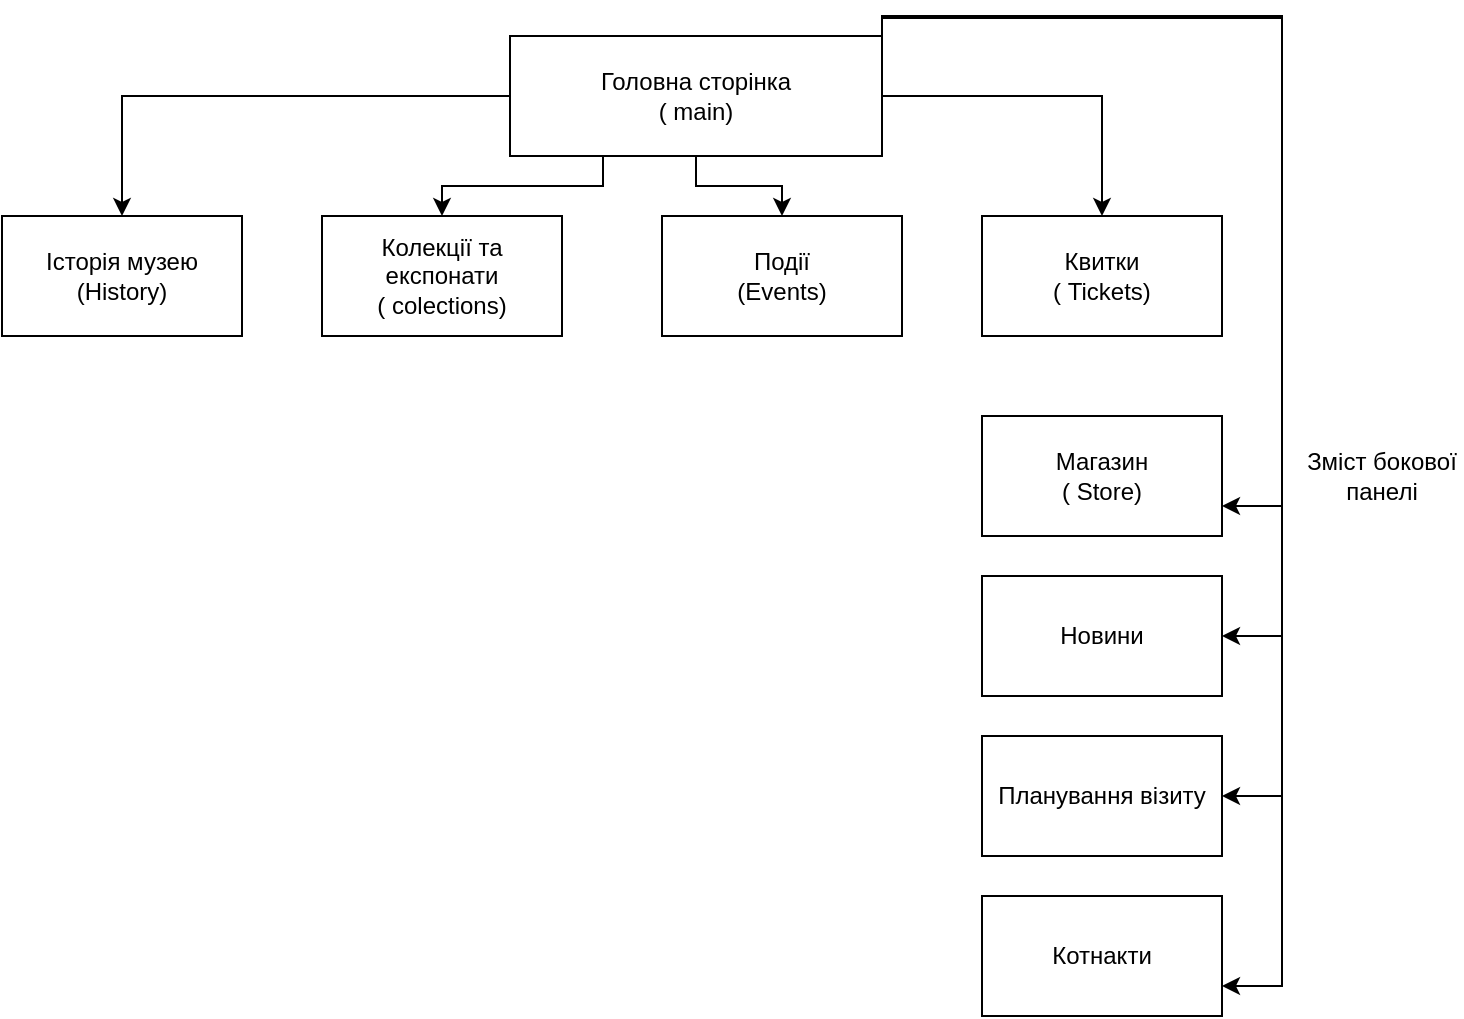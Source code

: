 <mxfile version="23.0.2" type="device" pages="2">
  <diagram name="Страница — 1" id="Zv_nM-1I9QrOhPeVmtxr">
    <mxGraphModel dx="934" dy="525" grid="1" gridSize="10" guides="1" tooltips="1" connect="1" arrows="1" fold="1" page="1" pageScale="1" pageWidth="827" pageHeight="1169" math="0" shadow="0">
      <root>
        <mxCell id="0" />
        <mxCell id="1" parent="0" />
        <mxCell id="BcIPAZ3f715Rx29419tN-1" value="Головна сторінка&lt;br&gt;( main)" style="rounded=0;whiteSpace=wrap;html=1;" vertex="1" parent="1">
          <mxGeometry x="304" y="40" width="186" height="60" as="geometry" />
        </mxCell>
        <mxCell id="BcIPAZ3f715Rx29419tN-2" value="Історія музею&lt;br&gt;(History)" style="rounded=0;whiteSpace=wrap;html=1;" vertex="1" parent="1">
          <mxGeometry x="50" y="130" width="120" height="60" as="geometry" />
        </mxCell>
        <mxCell id="BcIPAZ3f715Rx29419tN-4" value="" style="endArrow=classic;html=1;rounded=0;entryX=0.5;entryY=0;entryDx=0;entryDy=0;exitX=0;exitY=0.5;exitDx=0;exitDy=0;edgeStyle=orthogonalEdgeStyle;" edge="1" parent="1" source="BcIPAZ3f715Rx29419tN-1" target="BcIPAZ3f715Rx29419tN-2">
          <mxGeometry width="50" height="50" relative="1" as="geometry">
            <mxPoint x="380" y="260" as="sourcePoint" />
            <mxPoint x="430" y="210" as="targetPoint" />
          </mxGeometry>
        </mxCell>
        <mxCell id="BcIPAZ3f715Rx29419tN-5" value="Колекції та експонати&lt;br&gt;( colections)" style="rounded=0;whiteSpace=wrap;html=1;" vertex="1" parent="1">
          <mxGeometry x="210" y="130" width="120" height="60" as="geometry" />
        </mxCell>
        <mxCell id="BcIPAZ3f715Rx29419tN-6" value="" style="endArrow=classic;html=1;rounded=0;entryX=0.5;entryY=0;entryDx=0;entryDy=0;exitX=0.25;exitY=1;exitDx=0;exitDy=0;edgeStyle=orthogonalEdgeStyle;" edge="1" parent="1" source="BcIPAZ3f715Rx29419tN-1" target="BcIPAZ3f715Rx29419tN-5">
          <mxGeometry width="50" height="50" relative="1" as="geometry">
            <mxPoint x="380" y="260" as="sourcePoint" />
            <mxPoint x="430" y="210" as="targetPoint" />
          </mxGeometry>
        </mxCell>
        <mxCell id="BcIPAZ3f715Rx29419tN-7" value="Події&lt;br&gt;(Events)" style="rounded=0;whiteSpace=wrap;html=1;" vertex="1" parent="1">
          <mxGeometry x="380" y="130" width="120" height="60" as="geometry" />
        </mxCell>
        <mxCell id="BcIPAZ3f715Rx29419tN-9" value="" style="endArrow=classic;html=1;rounded=0;entryX=0.5;entryY=0;entryDx=0;entryDy=0;exitX=0.5;exitY=1;exitDx=0;exitDy=0;edgeStyle=orthogonalEdgeStyle;" edge="1" parent="1" source="BcIPAZ3f715Rx29419tN-1" target="BcIPAZ3f715Rx29419tN-7">
          <mxGeometry width="50" height="50" relative="1" as="geometry">
            <mxPoint x="380" y="260" as="sourcePoint" />
            <mxPoint x="430" y="210" as="targetPoint" />
          </mxGeometry>
        </mxCell>
        <mxCell id="BcIPAZ3f715Rx29419tN-10" value="Квитки&lt;br&gt;( Tickets)" style="rounded=0;whiteSpace=wrap;html=1;" vertex="1" parent="1">
          <mxGeometry x="540" y="130" width="120" height="60" as="geometry" />
        </mxCell>
        <mxCell id="BcIPAZ3f715Rx29419tN-11" value="" style="endArrow=classic;html=1;rounded=0;exitX=1;exitY=0.5;exitDx=0;exitDy=0;entryX=0.5;entryY=0;entryDx=0;entryDy=0;edgeStyle=orthogonalEdgeStyle;" edge="1" parent="1" source="BcIPAZ3f715Rx29419tN-1" target="BcIPAZ3f715Rx29419tN-10">
          <mxGeometry width="50" height="50" relative="1" as="geometry">
            <mxPoint x="380" y="260" as="sourcePoint" />
            <mxPoint x="430" y="210" as="targetPoint" />
          </mxGeometry>
        </mxCell>
        <mxCell id="BcIPAZ3f715Rx29419tN-13" value="Магазин&lt;br&gt;( Store)" style="rounded=0;whiteSpace=wrap;html=1;" vertex="1" parent="1">
          <mxGeometry x="540" y="230" width="120" height="60" as="geometry" />
        </mxCell>
        <mxCell id="BcIPAZ3f715Rx29419tN-14" value="" style="endArrow=classic;html=1;rounded=0;exitX=1;exitY=0;exitDx=0;exitDy=0;entryX=1;entryY=0.75;entryDx=0;entryDy=0;edgeStyle=orthogonalEdgeStyle;" edge="1" parent="1" source="BcIPAZ3f715Rx29419tN-1" target="BcIPAZ3f715Rx29419tN-13">
          <mxGeometry width="50" height="50" relative="1" as="geometry">
            <mxPoint x="670" y="250" as="sourcePoint" />
            <mxPoint x="720" y="200" as="targetPoint" />
            <Array as="points">
              <mxPoint x="490" y="30" />
              <mxPoint x="690" y="30" />
              <mxPoint x="690" y="275" />
            </Array>
          </mxGeometry>
        </mxCell>
        <mxCell id="BcIPAZ3f715Rx29419tN-15" value="Зміст бокової панелі" style="text;html=1;strokeColor=none;fillColor=none;align=center;verticalAlign=middle;whiteSpace=wrap;rounded=0;" vertex="1" parent="1">
          <mxGeometry x="700" y="210" width="80" height="100" as="geometry" />
        </mxCell>
        <mxCell id="BcIPAZ3f715Rx29419tN-17" value="Новини" style="rounded=0;whiteSpace=wrap;html=1;" vertex="1" parent="1">
          <mxGeometry x="540" y="310" width="120" height="60" as="geometry" />
        </mxCell>
        <mxCell id="BcIPAZ3f715Rx29419tN-18" value="" style="endArrow=classic;html=1;rounded=0;exitX=1;exitY=0.5;exitDx=0;exitDy=0;entryX=1;entryY=0.5;entryDx=0;entryDy=0;edgeStyle=orthogonalEdgeStyle;" edge="1" parent="1" source="BcIPAZ3f715Rx29419tN-1" target="BcIPAZ3f715Rx29419tN-17">
          <mxGeometry width="50" height="50" relative="1" as="geometry">
            <mxPoint x="650" y="260" as="sourcePoint" />
            <mxPoint x="700" y="210" as="targetPoint" />
            <Array as="points">
              <mxPoint x="490" y="30" />
              <mxPoint x="690" y="30" />
              <mxPoint x="690" y="340" />
            </Array>
          </mxGeometry>
        </mxCell>
        <mxCell id="BcIPAZ3f715Rx29419tN-19" value="Планування візиту" style="rounded=0;whiteSpace=wrap;html=1;" vertex="1" parent="1">
          <mxGeometry x="540" y="390" width="120" height="60" as="geometry" />
        </mxCell>
        <mxCell id="BcIPAZ3f715Rx29419tN-20" value="" style="endArrow=classic;html=1;rounded=0;entryX=1;entryY=0.5;entryDx=0;entryDy=0;edgeStyle=orthogonalEdgeStyle;" edge="1" parent="1" target="BcIPAZ3f715Rx29419tN-19">
          <mxGeometry width="50" height="50" relative="1" as="geometry">
            <mxPoint x="490" y="30" as="sourcePoint" />
            <mxPoint x="660" y="220" as="targetPoint" />
            <Array as="points">
              <mxPoint x="690" y="31" />
              <mxPoint x="690" y="420" />
            </Array>
          </mxGeometry>
        </mxCell>
        <mxCell id="BcIPAZ3f715Rx29419tN-21" value="Котнакти" style="rounded=0;whiteSpace=wrap;html=1;" vertex="1" parent="1">
          <mxGeometry x="540" y="470" width="120" height="60" as="geometry" />
        </mxCell>
        <mxCell id="BcIPAZ3f715Rx29419tN-22" value="" style="endArrow=classic;html=1;rounded=0;entryX=1;entryY=0.75;entryDx=0;entryDy=0;edgeStyle=orthogonalEdgeStyle;" edge="1" parent="1" target="BcIPAZ3f715Rx29419tN-21">
          <mxGeometry width="50" height="50" relative="1" as="geometry">
            <mxPoint x="490" y="30" as="sourcePoint" />
            <mxPoint x="640" y="230" as="targetPoint" />
            <Array as="points">
              <mxPoint x="690" y="31" />
              <mxPoint x="690" y="515" />
            </Array>
          </mxGeometry>
        </mxCell>
      </root>
    </mxGraphModel>
  </diagram>
  <diagram id="zNcyT7t_Ot6A2yBKY4jq" name="Страница — 2">
    <mxGraphModel dx="794" dy="446" grid="1" gridSize="10" guides="1" tooltips="1" connect="1" arrows="1" fold="1" page="1" pageScale="1" pageWidth="827" pageHeight="1169" math="0" shadow="0">
      <root>
        <mxCell id="0" />
        <mxCell id="1" parent="0" />
      </root>
    </mxGraphModel>
  </diagram>
</mxfile>
